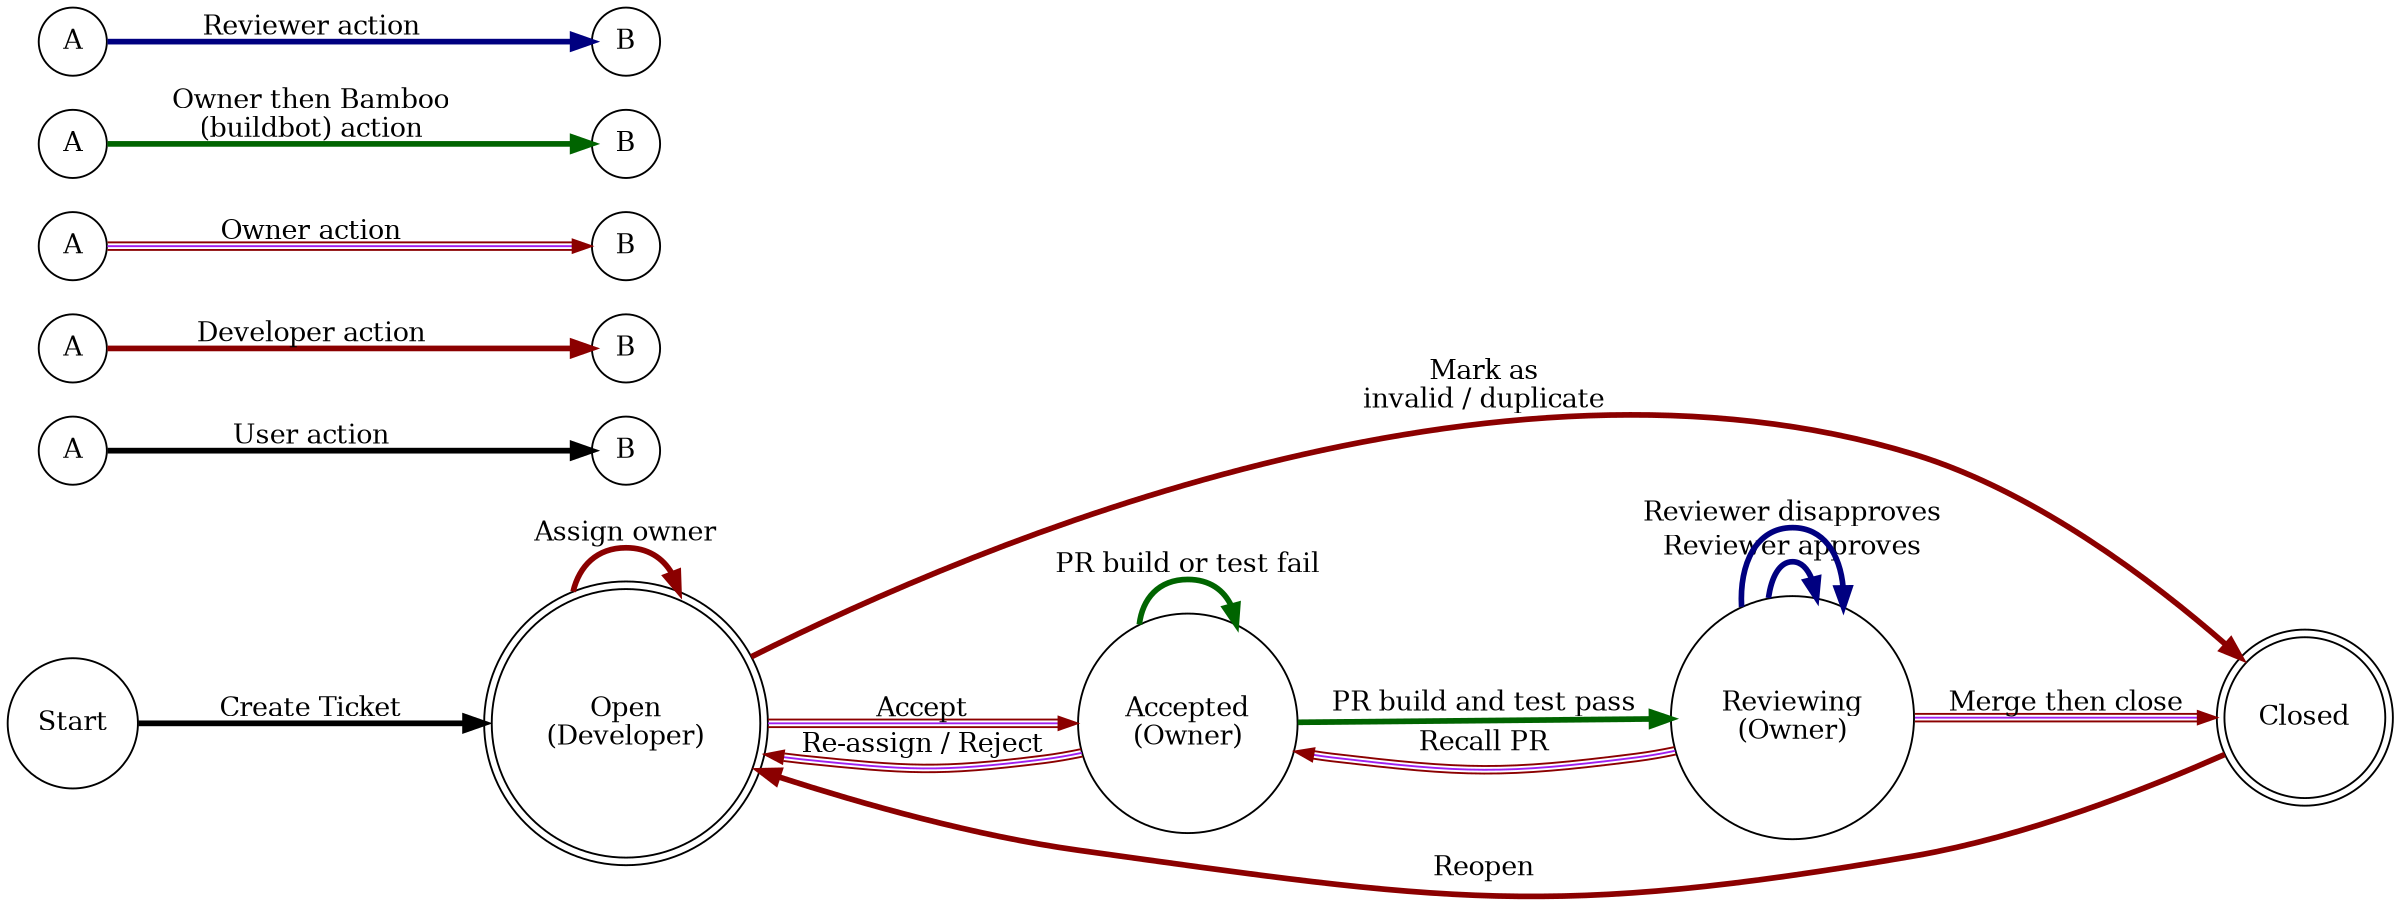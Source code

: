 digraph jira_workflow {
	rankdir=LR;
	size="16,16"
	node [ shape = doublecircle ]; Open Closed;
	node [ shape = circle ];
        edge [ penwidth=3.0 ];
        
        Open              [ label = "Open\n(Developer)" ];
        Accepted          [ label = "Accepted\n(Owner)" ];
        Reviewing         [ label = "Reviewing\n(Owner)" ];
        
        Start             -> Open              [ label = "Create Ticket" ];
        Open              -> Open              [ label = "Assign owner" color = "red4" ];
        Open              -> Closed            [ label = "Mark as\ninvalid / duplicate" color = "red4" ];
        Open              -> Accepted          [ label = "Accept" color = "red4:purple:red4" penwidth=1.0 ];
        Accepted          -> Open              [ label = "Re-assign / Reject" color = "red4:purple:red4" penwidth=1.0 ];
        Accepted          -> Reviewing         [ label = "PR build and test pass" color = "darkgreen" ];
        Accepted          -> Accepted          [ label = "PR build or test fail" color = "darkgreen" ];
        Reviewing         -> Reviewing         [ label = "Reviewer approves" color = "navy" ];
        Reviewing         -> Reviewing         [ label = "Reviewer disapproves" color = "navy" ];
        Reviewing         -> Closed            [ label = "Merge then close" color = "red4:purple:red4" penwidth=1.0 ];
        Reviewing         -> Accepted          [ label = "Recall PR" color = "red4:purple:red4" penwidth=1.0 ];
        Closed            -> Open              [ label = "Reopen" color = "red4" ];

        A0       [ label = "A" ];
        A1       [ label = "A" ];
        A2       [ label = "A" ];
        A3       [ label = "A" ];
        A4       [ label = "A" ];
        
        B0       [ label = "B" ];
        B1       [ label = "B" ];
        B2       [ label = "B" ];
        B3       [ label = "B" ];
        B4       [ label = "B" ];

        A0 -> B0 [ label = "User action" ];
        A1 -> B1 [ label = "Developer action" color = "red4" ];
        A2 -> B2 [ label = "Owner action" color = "red4:purple:red4" penwidth=1.0 ];
        A3 -> B3 [ label = "Owner then Bamboo\n(buildbot) action" color = "darkgreen" ];
        A4 -> B4 [ label = "Reviewer action" color = "navy" ];
}
